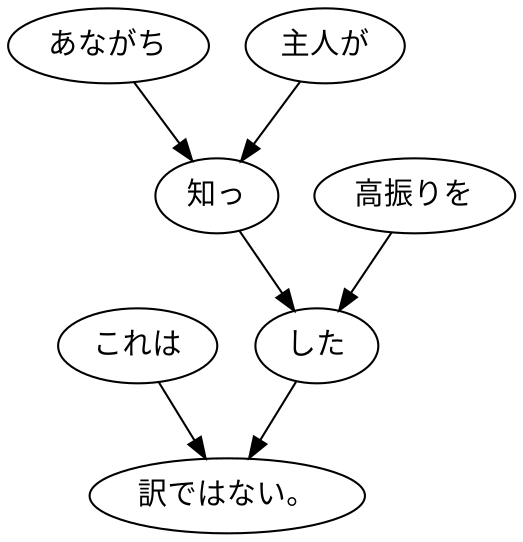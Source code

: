 digraph graph5937 {
	node0 [label="これは"];
	node1 [label="あながち"];
	node2 [label="主人が"];
	node3 [label="知っ"];
	node4 [label="高振りを"];
	node5 [label="した"];
	node6 [label="訳ではない。"];
	node0 -> node6;
	node1 -> node3;
	node2 -> node3;
	node3 -> node5;
	node4 -> node5;
	node5 -> node6;
}
